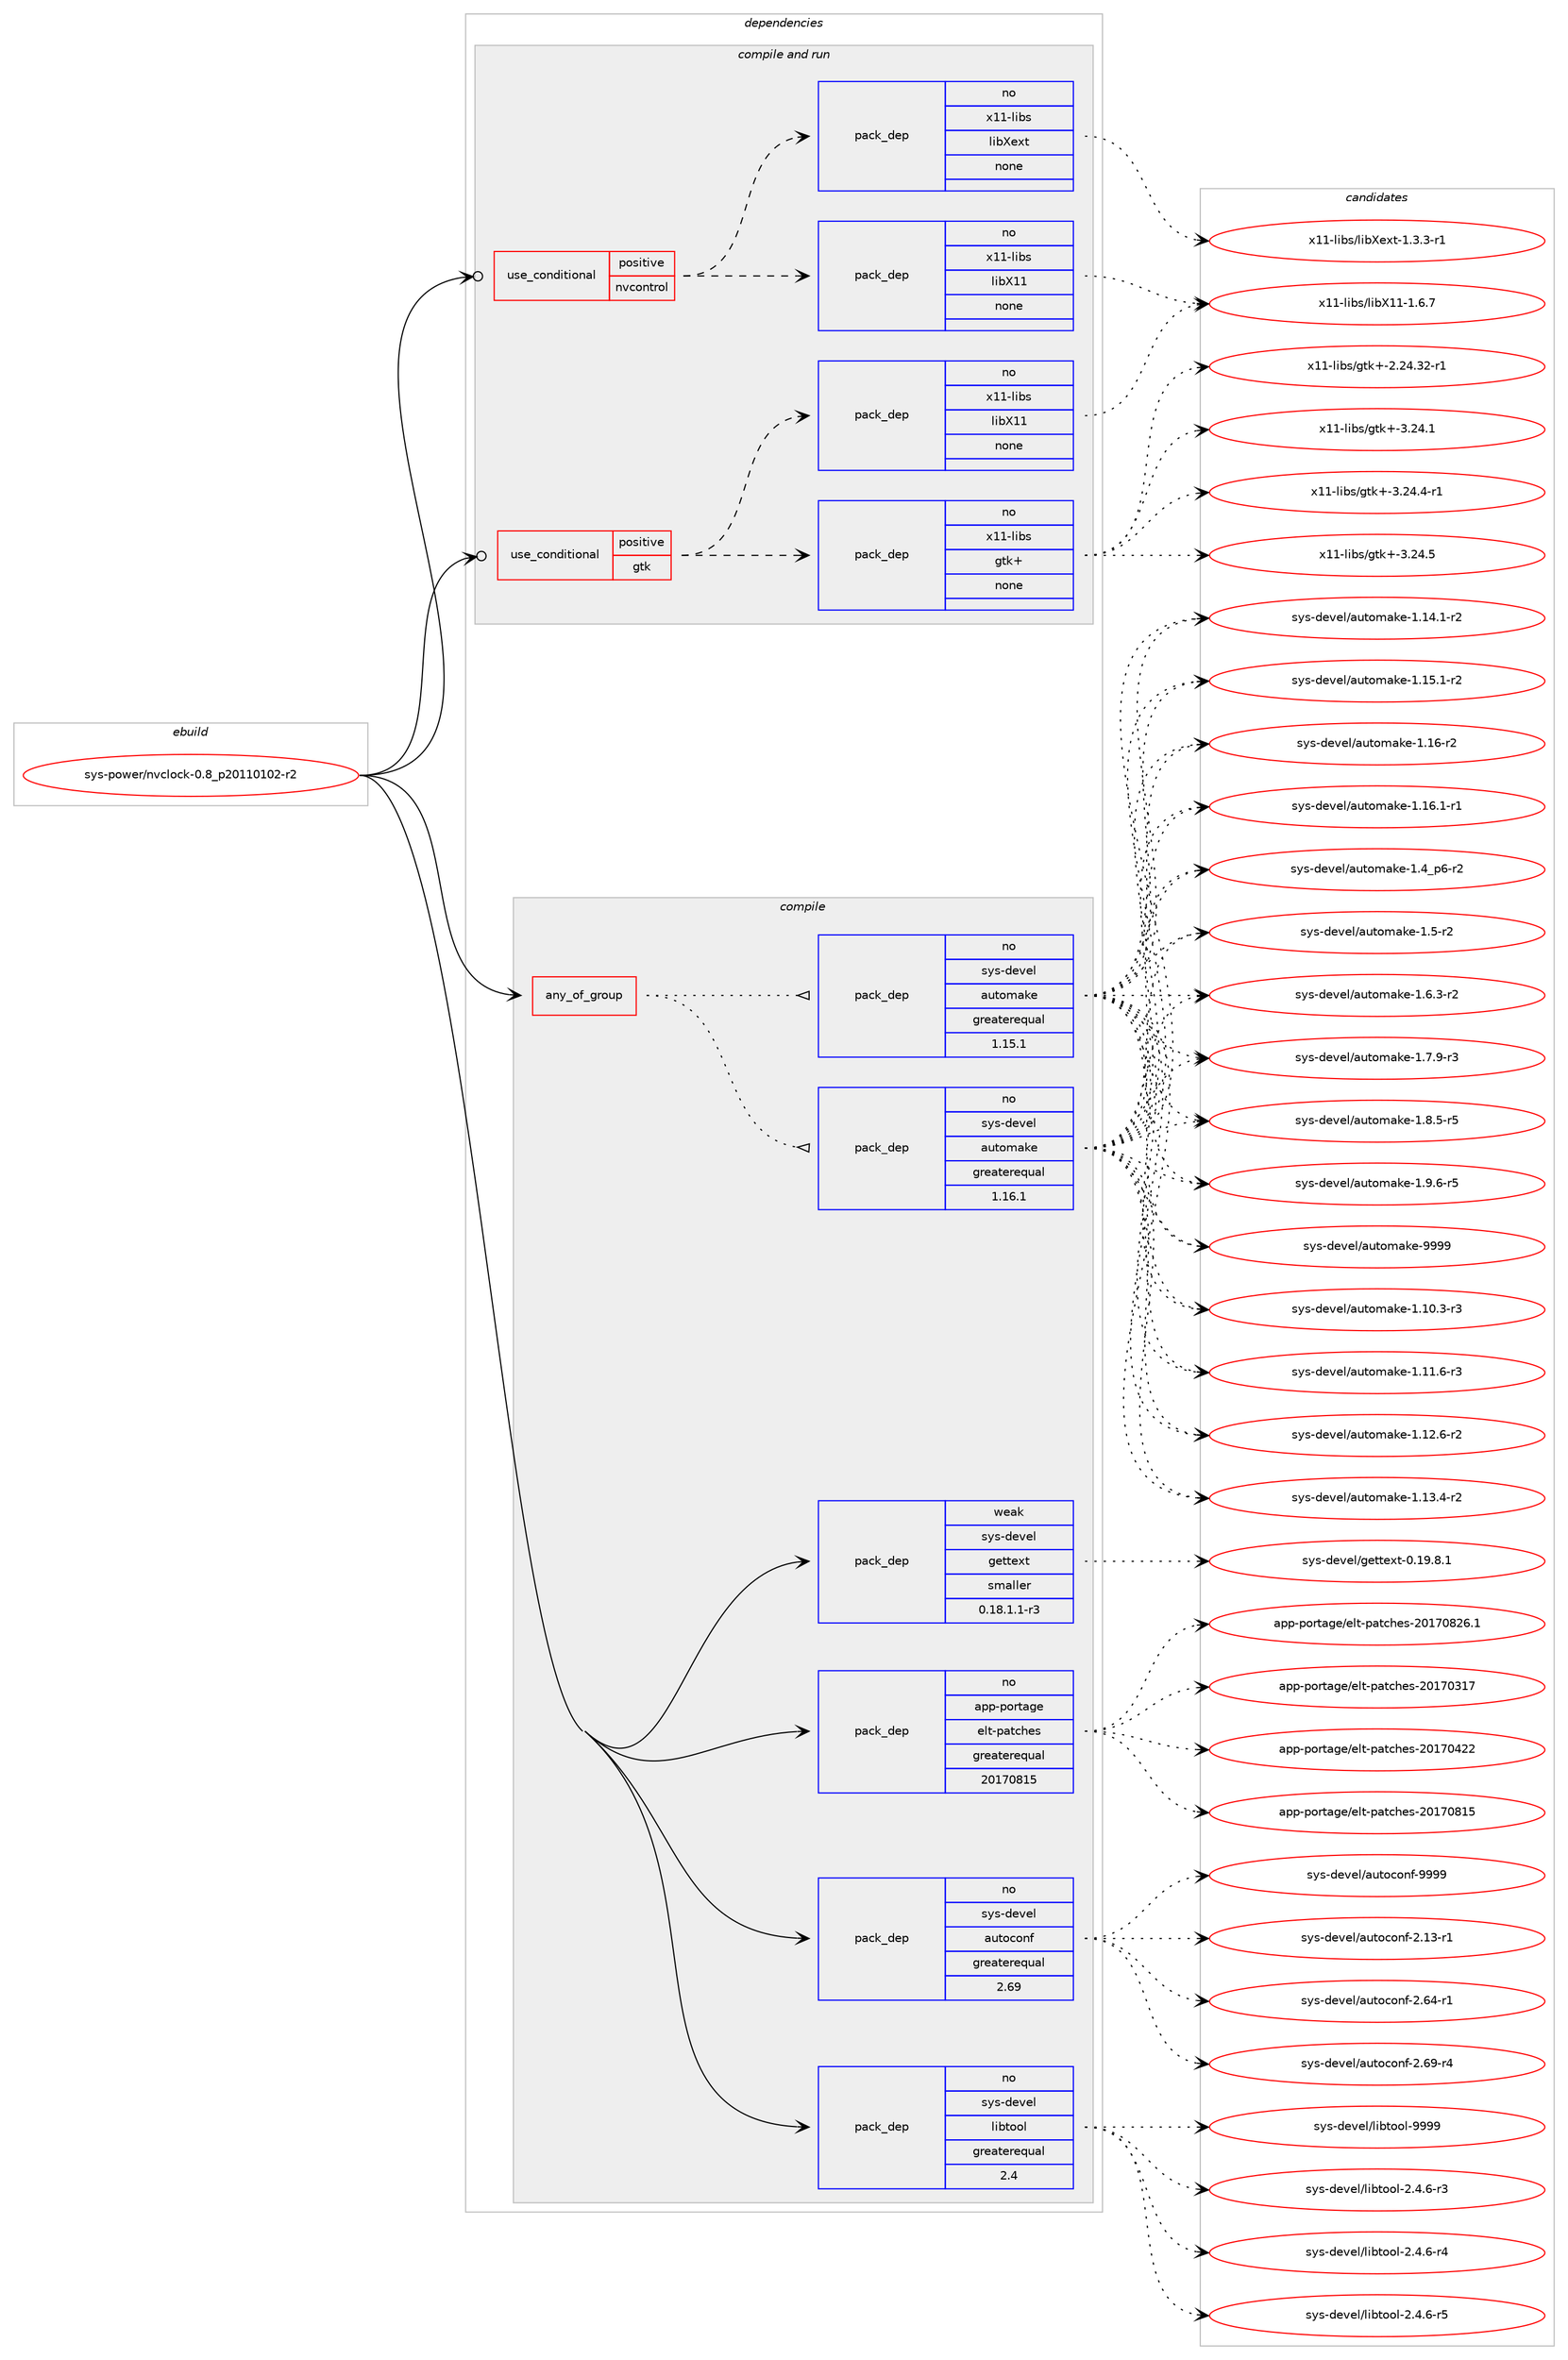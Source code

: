 digraph prolog {

# *************
# Graph options
# *************

newrank=true;
concentrate=true;
compound=true;
graph [rankdir=LR,fontname=Helvetica,fontsize=10,ranksep=1.5];#, ranksep=2.5, nodesep=0.2];
edge  [arrowhead=vee];
node  [fontname=Helvetica,fontsize=10];

# **********
# The ebuild
# **********

subgraph cluster_leftcol {
color=gray;
rank=same;
label=<<i>ebuild</i>>;
id [label="sys-power/nvclock-0.8_p20110102-r2", color=red, width=4, href="../sys-power/nvclock-0.8_p20110102-r2.svg"];
}

# ****************
# The dependencies
# ****************

subgraph cluster_midcol {
color=gray;
label=<<i>dependencies</i>>;
subgraph cluster_compile {
fillcolor="#eeeeee";
style=filled;
label=<<i>compile</i>>;
subgraph any27760 {
dependency1739847 [label=<<TABLE BORDER="0" CELLBORDER="1" CELLSPACING="0" CELLPADDING="4"><TR><TD CELLPADDING="10">any_of_group</TD></TR></TABLE>>, shape=none, color=red];subgraph pack1248751 {
dependency1739848 [label=<<TABLE BORDER="0" CELLBORDER="1" CELLSPACING="0" CELLPADDING="4" WIDTH="220"><TR><TD ROWSPAN="6" CELLPADDING="30">pack_dep</TD></TR><TR><TD WIDTH="110">no</TD></TR><TR><TD>sys-devel</TD></TR><TR><TD>automake</TD></TR><TR><TD>greaterequal</TD></TR><TR><TD>1.16.1</TD></TR></TABLE>>, shape=none, color=blue];
}
dependency1739847:e -> dependency1739848:w [weight=20,style="dotted",arrowhead="oinv"];
subgraph pack1248752 {
dependency1739849 [label=<<TABLE BORDER="0" CELLBORDER="1" CELLSPACING="0" CELLPADDING="4" WIDTH="220"><TR><TD ROWSPAN="6" CELLPADDING="30">pack_dep</TD></TR><TR><TD WIDTH="110">no</TD></TR><TR><TD>sys-devel</TD></TR><TR><TD>automake</TD></TR><TR><TD>greaterequal</TD></TR><TR><TD>1.15.1</TD></TR></TABLE>>, shape=none, color=blue];
}
dependency1739847:e -> dependency1739849:w [weight=20,style="dotted",arrowhead="oinv"];
}
id:e -> dependency1739847:w [weight=20,style="solid",arrowhead="vee"];
subgraph pack1248753 {
dependency1739850 [label=<<TABLE BORDER="0" CELLBORDER="1" CELLSPACING="0" CELLPADDING="4" WIDTH="220"><TR><TD ROWSPAN="6" CELLPADDING="30">pack_dep</TD></TR><TR><TD WIDTH="110">no</TD></TR><TR><TD>app-portage</TD></TR><TR><TD>elt-patches</TD></TR><TR><TD>greaterequal</TD></TR><TR><TD>20170815</TD></TR></TABLE>>, shape=none, color=blue];
}
id:e -> dependency1739850:w [weight=20,style="solid",arrowhead="vee"];
subgraph pack1248754 {
dependency1739851 [label=<<TABLE BORDER="0" CELLBORDER="1" CELLSPACING="0" CELLPADDING="4" WIDTH="220"><TR><TD ROWSPAN="6" CELLPADDING="30">pack_dep</TD></TR><TR><TD WIDTH="110">no</TD></TR><TR><TD>sys-devel</TD></TR><TR><TD>autoconf</TD></TR><TR><TD>greaterequal</TD></TR><TR><TD>2.69</TD></TR></TABLE>>, shape=none, color=blue];
}
id:e -> dependency1739851:w [weight=20,style="solid",arrowhead="vee"];
subgraph pack1248755 {
dependency1739852 [label=<<TABLE BORDER="0" CELLBORDER="1" CELLSPACING="0" CELLPADDING="4" WIDTH="220"><TR><TD ROWSPAN="6" CELLPADDING="30">pack_dep</TD></TR><TR><TD WIDTH="110">no</TD></TR><TR><TD>sys-devel</TD></TR><TR><TD>libtool</TD></TR><TR><TD>greaterequal</TD></TR><TR><TD>2.4</TD></TR></TABLE>>, shape=none, color=blue];
}
id:e -> dependency1739852:w [weight=20,style="solid",arrowhead="vee"];
subgraph pack1248756 {
dependency1739853 [label=<<TABLE BORDER="0" CELLBORDER="1" CELLSPACING="0" CELLPADDING="4" WIDTH="220"><TR><TD ROWSPAN="6" CELLPADDING="30">pack_dep</TD></TR><TR><TD WIDTH="110">weak</TD></TR><TR><TD>sys-devel</TD></TR><TR><TD>gettext</TD></TR><TR><TD>smaller</TD></TR><TR><TD>0.18.1.1-r3</TD></TR></TABLE>>, shape=none, color=blue];
}
id:e -> dependency1739853:w [weight=20,style="solid",arrowhead="vee"];
}
subgraph cluster_compileandrun {
fillcolor="#eeeeee";
style=filled;
label=<<i>compile and run</i>>;
subgraph cond462344 {
dependency1739854 [label=<<TABLE BORDER="0" CELLBORDER="1" CELLSPACING="0" CELLPADDING="4"><TR><TD ROWSPAN="3" CELLPADDING="10">use_conditional</TD></TR><TR><TD>positive</TD></TR><TR><TD>gtk</TD></TR></TABLE>>, shape=none, color=red];
subgraph pack1248757 {
dependency1739855 [label=<<TABLE BORDER="0" CELLBORDER="1" CELLSPACING="0" CELLPADDING="4" WIDTH="220"><TR><TD ROWSPAN="6" CELLPADDING="30">pack_dep</TD></TR><TR><TD WIDTH="110">no</TD></TR><TR><TD>x11-libs</TD></TR><TR><TD>gtk+</TD></TR><TR><TD>none</TD></TR><TR><TD></TD></TR></TABLE>>, shape=none, color=blue];
}
dependency1739854:e -> dependency1739855:w [weight=20,style="dashed",arrowhead="vee"];
subgraph pack1248758 {
dependency1739856 [label=<<TABLE BORDER="0" CELLBORDER="1" CELLSPACING="0" CELLPADDING="4" WIDTH="220"><TR><TD ROWSPAN="6" CELLPADDING="30">pack_dep</TD></TR><TR><TD WIDTH="110">no</TD></TR><TR><TD>x11-libs</TD></TR><TR><TD>libX11</TD></TR><TR><TD>none</TD></TR><TR><TD></TD></TR></TABLE>>, shape=none, color=blue];
}
dependency1739854:e -> dependency1739856:w [weight=20,style="dashed",arrowhead="vee"];
}
id:e -> dependency1739854:w [weight=20,style="solid",arrowhead="odotvee"];
subgraph cond462345 {
dependency1739857 [label=<<TABLE BORDER="0" CELLBORDER="1" CELLSPACING="0" CELLPADDING="4"><TR><TD ROWSPAN="3" CELLPADDING="10">use_conditional</TD></TR><TR><TD>positive</TD></TR><TR><TD>nvcontrol</TD></TR></TABLE>>, shape=none, color=red];
subgraph pack1248759 {
dependency1739858 [label=<<TABLE BORDER="0" CELLBORDER="1" CELLSPACING="0" CELLPADDING="4" WIDTH="220"><TR><TD ROWSPAN="6" CELLPADDING="30">pack_dep</TD></TR><TR><TD WIDTH="110">no</TD></TR><TR><TD>x11-libs</TD></TR><TR><TD>libX11</TD></TR><TR><TD>none</TD></TR><TR><TD></TD></TR></TABLE>>, shape=none, color=blue];
}
dependency1739857:e -> dependency1739858:w [weight=20,style="dashed",arrowhead="vee"];
subgraph pack1248760 {
dependency1739859 [label=<<TABLE BORDER="0" CELLBORDER="1" CELLSPACING="0" CELLPADDING="4" WIDTH="220"><TR><TD ROWSPAN="6" CELLPADDING="30">pack_dep</TD></TR><TR><TD WIDTH="110">no</TD></TR><TR><TD>x11-libs</TD></TR><TR><TD>libXext</TD></TR><TR><TD>none</TD></TR><TR><TD></TD></TR></TABLE>>, shape=none, color=blue];
}
dependency1739857:e -> dependency1739859:w [weight=20,style="dashed",arrowhead="vee"];
}
id:e -> dependency1739857:w [weight=20,style="solid",arrowhead="odotvee"];
}
subgraph cluster_run {
fillcolor="#eeeeee";
style=filled;
label=<<i>run</i>>;
}
}

# **************
# The candidates
# **************

subgraph cluster_choices {
rank=same;
color=gray;
label=<<i>candidates</i>>;

subgraph choice1248751 {
color=black;
nodesep=1;
choice11512111545100101118101108479711711611110997107101454946494846514511451 [label="sys-devel/automake-1.10.3-r3", color=red, width=4,href="../sys-devel/automake-1.10.3-r3.svg"];
choice11512111545100101118101108479711711611110997107101454946494946544511451 [label="sys-devel/automake-1.11.6-r3", color=red, width=4,href="../sys-devel/automake-1.11.6-r3.svg"];
choice11512111545100101118101108479711711611110997107101454946495046544511450 [label="sys-devel/automake-1.12.6-r2", color=red, width=4,href="../sys-devel/automake-1.12.6-r2.svg"];
choice11512111545100101118101108479711711611110997107101454946495146524511450 [label="sys-devel/automake-1.13.4-r2", color=red, width=4,href="../sys-devel/automake-1.13.4-r2.svg"];
choice11512111545100101118101108479711711611110997107101454946495246494511450 [label="sys-devel/automake-1.14.1-r2", color=red, width=4,href="../sys-devel/automake-1.14.1-r2.svg"];
choice11512111545100101118101108479711711611110997107101454946495346494511450 [label="sys-devel/automake-1.15.1-r2", color=red, width=4,href="../sys-devel/automake-1.15.1-r2.svg"];
choice1151211154510010111810110847971171161111099710710145494649544511450 [label="sys-devel/automake-1.16-r2", color=red, width=4,href="../sys-devel/automake-1.16-r2.svg"];
choice11512111545100101118101108479711711611110997107101454946495446494511449 [label="sys-devel/automake-1.16.1-r1", color=red, width=4,href="../sys-devel/automake-1.16.1-r1.svg"];
choice115121115451001011181011084797117116111109971071014549465295112544511450 [label="sys-devel/automake-1.4_p6-r2", color=red, width=4,href="../sys-devel/automake-1.4_p6-r2.svg"];
choice11512111545100101118101108479711711611110997107101454946534511450 [label="sys-devel/automake-1.5-r2", color=red, width=4,href="../sys-devel/automake-1.5-r2.svg"];
choice115121115451001011181011084797117116111109971071014549465446514511450 [label="sys-devel/automake-1.6.3-r2", color=red, width=4,href="../sys-devel/automake-1.6.3-r2.svg"];
choice115121115451001011181011084797117116111109971071014549465546574511451 [label="sys-devel/automake-1.7.9-r3", color=red, width=4,href="../sys-devel/automake-1.7.9-r3.svg"];
choice115121115451001011181011084797117116111109971071014549465646534511453 [label="sys-devel/automake-1.8.5-r5", color=red, width=4,href="../sys-devel/automake-1.8.5-r5.svg"];
choice115121115451001011181011084797117116111109971071014549465746544511453 [label="sys-devel/automake-1.9.6-r5", color=red, width=4,href="../sys-devel/automake-1.9.6-r5.svg"];
choice115121115451001011181011084797117116111109971071014557575757 [label="sys-devel/automake-9999", color=red, width=4,href="../sys-devel/automake-9999.svg"];
dependency1739848:e -> choice11512111545100101118101108479711711611110997107101454946494846514511451:w [style=dotted,weight="100"];
dependency1739848:e -> choice11512111545100101118101108479711711611110997107101454946494946544511451:w [style=dotted,weight="100"];
dependency1739848:e -> choice11512111545100101118101108479711711611110997107101454946495046544511450:w [style=dotted,weight="100"];
dependency1739848:e -> choice11512111545100101118101108479711711611110997107101454946495146524511450:w [style=dotted,weight="100"];
dependency1739848:e -> choice11512111545100101118101108479711711611110997107101454946495246494511450:w [style=dotted,weight="100"];
dependency1739848:e -> choice11512111545100101118101108479711711611110997107101454946495346494511450:w [style=dotted,weight="100"];
dependency1739848:e -> choice1151211154510010111810110847971171161111099710710145494649544511450:w [style=dotted,weight="100"];
dependency1739848:e -> choice11512111545100101118101108479711711611110997107101454946495446494511449:w [style=dotted,weight="100"];
dependency1739848:e -> choice115121115451001011181011084797117116111109971071014549465295112544511450:w [style=dotted,weight="100"];
dependency1739848:e -> choice11512111545100101118101108479711711611110997107101454946534511450:w [style=dotted,weight="100"];
dependency1739848:e -> choice115121115451001011181011084797117116111109971071014549465446514511450:w [style=dotted,weight="100"];
dependency1739848:e -> choice115121115451001011181011084797117116111109971071014549465546574511451:w [style=dotted,weight="100"];
dependency1739848:e -> choice115121115451001011181011084797117116111109971071014549465646534511453:w [style=dotted,weight="100"];
dependency1739848:e -> choice115121115451001011181011084797117116111109971071014549465746544511453:w [style=dotted,weight="100"];
dependency1739848:e -> choice115121115451001011181011084797117116111109971071014557575757:w [style=dotted,weight="100"];
}
subgraph choice1248752 {
color=black;
nodesep=1;
choice11512111545100101118101108479711711611110997107101454946494846514511451 [label="sys-devel/automake-1.10.3-r3", color=red, width=4,href="../sys-devel/automake-1.10.3-r3.svg"];
choice11512111545100101118101108479711711611110997107101454946494946544511451 [label="sys-devel/automake-1.11.6-r3", color=red, width=4,href="../sys-devel/automake-1.11.6-r3.svg"];
choice11512111545100101118101108479711711611110997107101454946495046544511450 [label="sys-devel/automake-1.12.6-r2", color=red, width=4,href="../sys-devel/automake-1.12.6-r2.svg"];
choice11512111545100101118101108479711711611110997107101454946495146524511450 [label="sys-devel/automake-1.13.4-r2", color=red, width=4,href="../sys-devel/automake-1.13.4-r2.svg"];
choice11512111545100101118101108479711711611110997107101454946495246494511450 [label="sys-devel/automake-1.14.1-r2", color=red, width=4,href="../sys-devel/automake-1.14.1-r2.svg"];
choice11512111545100101118101108479711711611110997107101454946495346494511450 [label="sys-devel/automake-1.15.1-r2", color=red, width=4,href="../sys-devel/automake-1.15.1-r2.svg"];
choice1151211154510010111810110847971171161111099710710145494649544511450 [label="sys-devel/automake-1.16-r2", color=red, width=4,href="../sys-devel/automake-1.16-r2.svg"];
choice11512111545100101118101108479711711611110997107101454946495446494511449 [label="sys-devel/automake-1.16.1-r1", color=red, width=4,href="../sys-devel/automake-1.16.1-r1.svg"];
choice115121115451001011181011084797117116111109971071014549465295112544511450 [label="sys-devel/automake-1.4_p6-r2", color=red, width=4,href="../sys-devel/automake-1.4_p6-r2.svg"];
choice11512111545100101118101108479711711611110997107101454946534511450 [label="sys-devel/automake-1.5-r2", color=red, width=4,href="../sys-devel/automake-1.5-r2.svg"];
choice115121115451001011181011084797117116111109971071014549465446514511450 [label="sys-devel/automake-1.6.3-r2", color=red, width=4,href="../sys-devel/automake-1.6.3-r2.svg"];
choice115121115451001011181011084797117116111109971071014549465546574511451 [label="sys-devel/automake-1.7.9-r3", color=red, width=4,href="../sys-devel/automake-1.7.9-r3.svg"];
choice115121115451001011181011084797117116111109971071014549465646534511453 [label="sys-devel/automake-1.8.5-r5", color=red, width=4,href="../sys-devel/automake-1.8.5-r5.svg"];
choice115121115451001011181011084797117116111109971071014549465746544511453 [label="sys-devel/automake-1.9.6-r5", color=red, width=4,href="../sys-devel/automake-1.9.6-r5.svg"];
choice115121115451001011181011084797117116111109971071014557575757 [label="sys-devel/automake-9999", color=red, width=4,href="../sys-devel/automake-9999.svg"];
dependency1739849:e -> choice11512111545100101118101108479711711611110997107101454946494846514511451:w [style=dotted,weight="100"];
dependency1739849:e -> choice11512111545100101118101108479711711611110997107101454946494946544511451:w [style=dotted,weight="100"];
dependency1739849:e -> choice11512111545100101118101108479711711611110997107101454946495046544511450:w [style=dotted,weight="100"];
dependency1739849:e -> choice11512111545100101118101108479711711611110997107101454946495146524511450:w [style=dotted,weight="100"];
dependency1739849:e -> choice11512111545100101118101108479711711611110997107101454946495246494511450:w [style=dotted,weight="100"];
dependency1739849:e -> choice11512111545100101118101108479711711611110997107101454946495346494511450:w [style=dotted,weight="100"];
dependency1739849:e -> choice1151211154510010111810110847971171161111099710710145494649544511450:w [style=dotted,weight="100"];
dependency1739849:e -> choice11512111545100101118101108479711711611110997107101454946495446494511449:w [style=dotted,weight="100"];
dependency1739849:e -> choice115121115451001011181011084797117116111109971071014549465295112544511450:w [style=dotted,weight="100"];
dependency1739849:e -> choice11512111545100101118101108479711711611110997107101454946534511450:w [style=dotted,weight="100"];
dependency1739849:e -> choice115121115451001011181011084797117116111109971071014549465446514511450:w [style=dotted,weight="100"];
dependency1739849:e -> choice115121115451001011181011084797117116111109971071014549465546574511451:w [style=dotted,weight="100"];
dependency1739849:e -> choice115121115451001011181011084797117116111109971071014549465646534511453:w [style=dotted,weight="100"];
dependency1739849:e -> choice115121115451001011181011084797117116111109971071014549465746544511453:w [style=dotted,weight="100"];
dependency1739849:e -> choice115121115451001011181011084797117116111109971071014557575757:w [style=dotted,weight="100"];
}
subgraph choice1248753 {
color=black;
nodesep=1;
choice97112112451121111141169710310147101108116451129711699104101115455048495548514955 [label="app-portage/elt-patches-20170317", color=red, width=4,href="../app-portage/elt-patches-20170317.svg"];
choice97112112451121111141169710310147101108116451129711699104101115455048495548525050 [label="app-portage/elt-patches-20170422", color=red, width=4,href="../app-portage/elt-patches-20170422.svg"];
choice97112112451121111141169710310147101108116451129711699104101115455048495548564953 [label="app-portage/elt-patches-20170815", color=red, width=4,href="../app-portage/elt-patches-20170815.svg"];
choice971121124511211111411697103101471011081164511297116991041011154550484955485650544649 [label="app-portage/elt-patches-20170826.1", color=red, width=4,href="../app-portage/elt-patches-20170826.1.svg"];
dependency1739850:e -> choice97112112451121111141169710310147101108116451129711699104101115455048495548514955:w [style=dotted,weight="100"];
dependency1739850:e -> choice97112112451121111141169710310147101108116451129711699104101115455048495548525050:w [style=dotted,weight="100"];
dependency1739850:e -> choice97112112451121111141169710310147101108116451129711699104101115455048495548564953:w [style=dotted,weight="100"];
dependency1739850:e -> choice971121124511211111411697103101471011081164511297116991041011154550484955485650544649:w [style=dotted,weight="100"];
}
subgraph choice1248754 {
color=black;
nodesep=1;
choice1151211154510010111810110847971171161119911111010245504649514511449 [label="sys-devel/autoconf-2.13-r1", color=red, width=4,href="../sys-devel/autoconf-2.13-r1.svg"];
choice1151211154510010111810110847971171161119911111010245504654524511449 [label="sys-devel/autoconf-2.64-r1", color=red, width=4,href="../sys-devel/autoconf-2.64-r1.svg"];
choice1151211154510010111810110847971171161119911111010245504654574511452 [label="sys-devel/autoconf-2.69-r4", color=red, width=4,href="../sys-devel/autoconf-2.69-r4.svg"];
choice115121115451001011181011084797117116111991111101024557575757 [label="sys-devel/autoconf-9999", color=red, width=4,href="../sys-devel/autoconf-9999.svg"];
dependency1739851:e -> choice1151211154510010111810110847971171161119911111010245504649514511449:w [style=dotted,weight="100"];
dependency1739851:e -> choice1151211154510010111810110847971171161119911111010245504654524511449:w [style=dotted,weight="100"];
dependency1739851:e -> choice1151211154510010111810110847971171161119911111010245504654574511452:w [style=dotted,weight="100"];
dependency1739851:e -> choice115121115451001011181011084797117116111991111101024557575757:w [style=dotted,weight="100"];
}
subgraph choice1248755 {
color=black;
nodesep=1;
choice1151211154510010111810110847108105981161111111084550465246544511451 [label="sys-devel/libtool-2.4.6-r3", color=red, width=4,href="../sys-devel/libtool-2.4.6-r3.svg"];
choice1151211154510010111810110847108105981161111111084550465246544511452 [label="sys-devel/libtool-2.4.6-r4", color=red, width=4,href="../sys-devel/libtool-2.4.6-r4.svg"];
choice1151211154510010111810110847108105981161111111084550465246544511453 [label="sys-devel/libtool-2.4.6-r5", color=red, width=4,href="../sys-devel/libtool-2.4.6-r5.svg"];
choice1151211154510010111810110847108105981161111111084557575757 [label="sys-devel/libtool-9999", color=red, width=4,href="../sys-devel/libtool-9999.svg"];
dependency1739852:e -> choice1151211154510010111810110847108105981161111111084550465246544511451:w [style=dotted,weight="100"];
dependency1739852:e -> choice1151211154510010111810110847108105981161111111084550465246544511452:w [style=dotted,weight="100"];
dependency1739852:e -> choice1151211154510010111810110847108105981161111111084550465246544511453:w [style=dotted,weight="100"];
dependency1739852:e -> choice1151211154510010111810110847108105981161111111084557575757:w [style=dotted,weight="100"];
}
subgraph choice1248756 {
color=black;
nodesep=1;
choice1151211154510010111810110847103101116116101120116454846495746564649 [label="sys-devel/gettext-0.19.8.1", color=red, width=4,href="../sys-devel/gettext-0.19.8.1.svg"];
dependency1739853:e -> choice1151211154510010111810110847103101116116101120116454846495746564649:w [style=dotted,weight="100"];
}
subgraph choice1248757 {
color=black;
nodesep=1;
choice12049494510810598115471031161074345504650524651504511449 [label="x11-libs/gtk+-2.24.32-r1", color=red, width=4,href="../x11-libs/gtk+-2.24.32-r1.svg"];
choice12049494510810598115471031161074345514650524649 [label="x11-libs/gtk+-3.24.1", color=red, width=4,href="../x11-libs/gtk+-3.24.1.svg"];
choice120494945108105981154710311610743455146505246524511449 [label="x11-libs/gtk+-3.24.4-r1", color=red, width=4,href="../x11-libs/gtk+-3.24.4-r1.svg"];
choice12049494510810598115471031161074345514650524653 [label="x11-libs/gtk+-3.24.5", color=red, width=4,href="../x11-libs/gtk+-3.24.5.svg"];
dependency1739855:e -> choice12049494510810598115471031161074345504650524651504511449:w [style=dotted,weight="100"];
dependency1739855:e -> choice12049494510810598115471031161074345514650524649:w [style=dotted,weight="100"];
dependency1739855:e -> choice120494945108105981154710311610743455146505246524511449:w [style=dotted,weight="100"];
dependency1739855:e -> choice12049494510810598115471031161074345514650524653:w [style=dotted,weight="100"];
}
subgraph choice1248758 {
color=black;
nodesep=1;
choice120494945108105981154710810598884949454946544655 [label="x11-libs/libX11-1.6.7", color=red, width=4,href="../x11-libs/libX11-1.6.7.svg"];
dependency1739856:e -> choice120494945108105981154710810598884949454946544655:w [style=dotted,weight="100"];
}
subgraph choice1248759 {
color=black;
nodesep=1;
choice120494945108105981154710810598884949454946544655 [label="x11-libs/libX11-1.6.7", color=red, width=4,href="../x11-libs/libX11-1.6.7.svg"];
dependency1739858:e -> choice120494945108105981154710810598884949454946544655:w [style=dotted,weight="100"];
}
subgraph choice1248760 {
color=black;
nodesep=1;
choice120494945108105981154710810598881011201164549465146514511449 [label="x11-libs/libXext-1.3.3-r1", color=red, width=4,href="../x11-libs/libXext-1.3.3-r1.svg"];
dependency1739859:e -> choice120494945108105981154710810598881011201164549465146514511449:w [style=dotted,weight="100"];
}
}

}
